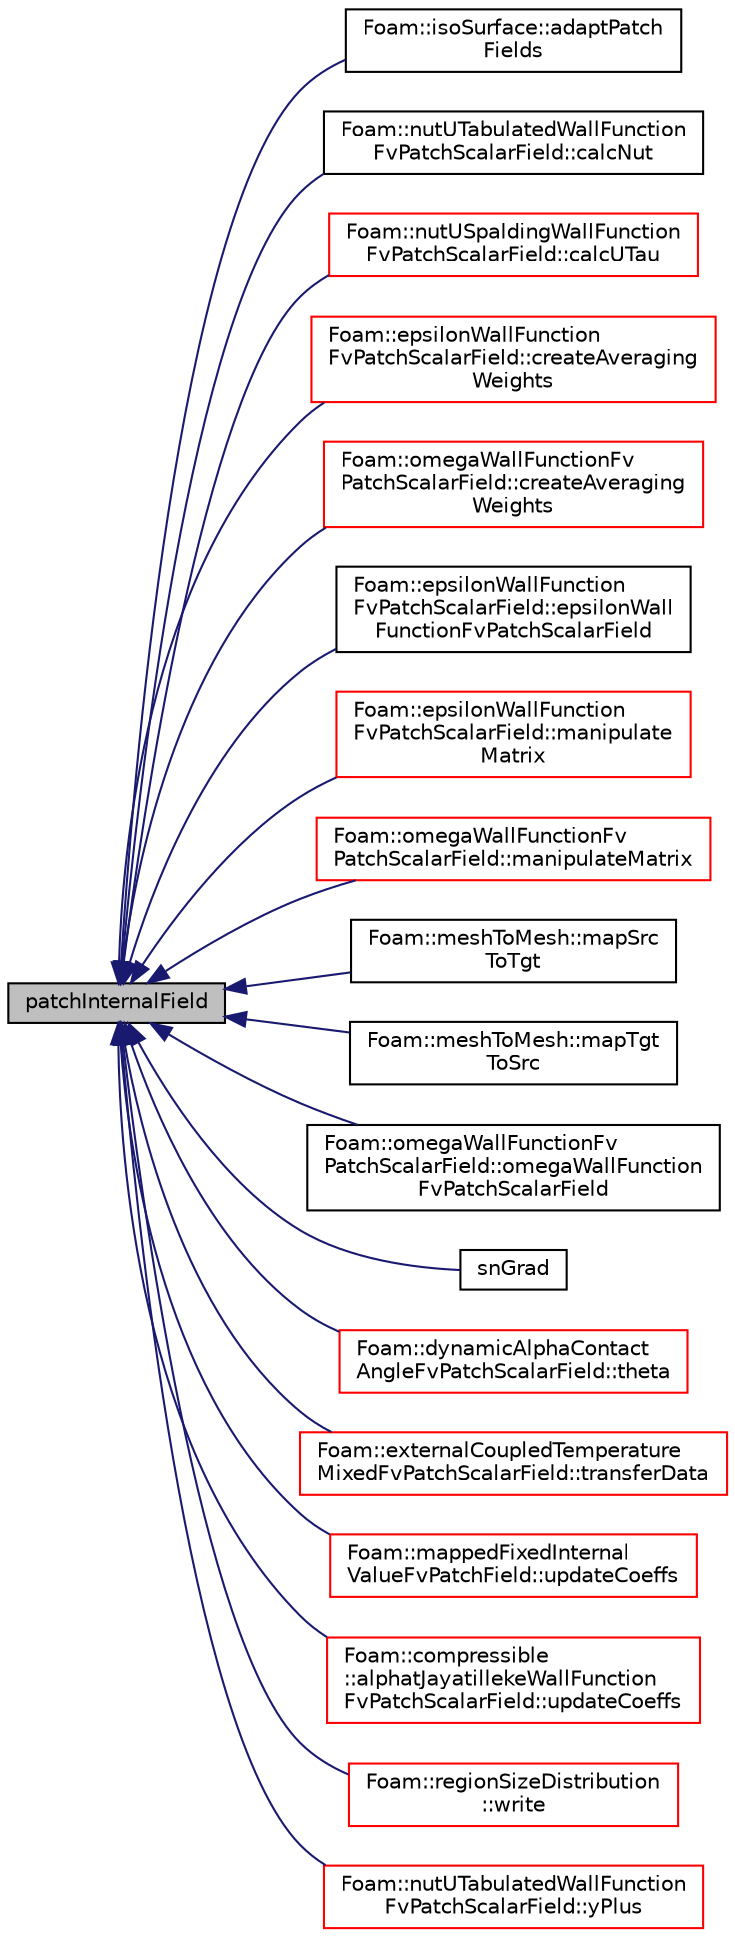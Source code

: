 digraph "patchInternalField"
{
  bgcolor="transparent";
  edge [fontname="Helvetica",fontsize="10",labelfontname="Helvetica",labelfontsize="10"];
  node [fontname="Helvetica",fontsize="10",shape=record];
  rankdir="LR";
  Node1 [label="patchInternalField",height=0.2,width=0.4,color="black", fillcolor="grey75", style="filled", fontcolor="black"];
  Node1 -> Node2 [dir="back",color="midnightblue",fontsize="10",style="solid",fontname="Helvetica"];
  Node2 [label="Foam::isoSurface::adaptPatch\lFields",height=0.2,width=0.4,color="black",URL="$a01194.html#a1489667dbcf4e85d9403cb3abf9e332f"];
  Node1 -> Node3 [dir="back",color="midnightblue",fontsize="10",style="solid",fontname="Helvetica"];
  Node3 [label="Foam::nutUTabulatedWallFunction\lFvPatchScalarField::calcNut",height=0.2,width=0.4,color="black",URL="$a01688.html#a3d7b33c5eb572bc4684ad4c690a762b8",tooltip="Calculate the turbulence viscosity. "];
  Node1 -> Node4 [dir="back",color="midnightblue",fontsize="10",style="solid",fontname="Helvetica"];
  Node4 [label="Foam::nutUSpaldingWallFunction\lFvPatchScalarField::calcUTau",height=0.2,width=0.4,color="red",URL="$a01687.html#a1531610b3f6b7efe703bfbecd07f0b66",tooltip="Calculate the friction velocity. "];
  Node1 -> Node5 [dir="back",color="midnightblue",fontsize="10",style="solid",fontname="Helvetica"];
  Node5 [label="Foam::epsilonWallFunction\lFvPatchScalarField::createAveraging\lWeights",height=0.2,width=0.4,color="red",URL="$a00663.html#a7e3f26a2eb2d1d475fca3c80c5fa26f0",tooltip="Create the averaging weights for cells which are bounded by. "];
  Node1 -> Node6 [dir="back",color="midnightblue",fontsize="10",style="solid",fontname="Helvetica"];
  Node6 [label="Foam::omegaWallFunctionFv\lPatchScalarField::createAveraging\lWeights",height=0.2,width=0.4,color="red",URL="$a01713.html#a7e3f26a2eb2d1d475fca3c80c5fa26f0",tooltip="Create the averaging weights for cells which are bounded by. "];
  Node1 -> Node7 [dir="back",color="midnightblue",fontsize="10",style="solid",fontname="Helvetica"];
  Node7 [label="Foam::epsilonWallFunction\lFvPatchScalarField::epsilonWall\lFunctionFvPatchScalarField",height=0.2,width=0.4,color="black",URL="$a00663.html#a82aded9843475070853e25b4d3109872",tooltip="Construct from patch, internal field and dictionary. "];
  Node1 -> Node8 [dir="back",color="midnightblue",fontsize="10",style="solid",fontname="Helvetica"];
  Node8 [label="Foam::epsilonWallFunction\lFvPatchScalarField::manipulate\lMatrix",height=0.2,width=0.4,color="red",URL="$a00663.html#a3f0cafc1e1afd9a71ada8385e3fa343a",tooltip="Manipulate matrix. "];
  Node1 -> Node9 [dir="back",color="midnightblue",fontsize="10",style="solid",fontname="Helvetica"];
  Node9 [label="Foam::omegaWallFunctionFv\lPatchScalarField::manipulateMatrix",height=0.2,width=0.4,color="red",URL="$a01713.html#a3f0cafc1e1afd9a71ada8385e3fa343a",tooltip="Manipulate matrix. "];
  Node1 -> Node10 [dir="back",color="midnightblue",fontsize="10",style="solid",fontname="Helvetica"];
  Node10 [label="Foam::meshToMesh::mapSrc\lToTgt",height=0.2,width=0.4,color="black",URL="$a01478.html#a209d383ec33cb0f7c966bae4335c75a7",tooltip="Interpolate a field with a defined operation. Values. "];
  Node1 -> Node11 [dir="back",color="midnightblue",fontsize="10",style="solid",fontname="Helvetica"];
  Node11 [label="Foam::meshToMesh::mapTgt\lToSrc",height=0.2,width=0.4,color="black",URL="$a01478.html#a2a50eac6d54e46cb19505a4f41de2e0b",tooltip="Interpolate a field with a defined operation. Values. "];
  Node1 -> Node12 [dir="back",color="midnightblue",fontsize="10",style="solid",fontname="Helvetica"];
  Node12 [label="Foam::omegaWallFunctionFv\lPatchScalarField::omegaWallFunction\lFvPatchScalarField",height=0.2,width=0.4,color="black",URL="$a01713.html#ada7b2c53a2f3c6a4823b40ca462403eb",tooltip="Construct from patch, internal field and dictionary. "];
  Node1 -> Node13 [dir="back",color="midnightblue",fontsize="10",style="solid",fontname="Helvetica"];
  Node13 [label="snGrad",height=0.2,width=0.4,color="black",URL="$a00889.html#afb728eba4c2ddbac5589247f455b541d",tooltip="Return patch-normal gradient for coupled-patches. "];
  Node1 -> Node14 [dir="back",color="midnightblue",fontsize="10",style="solid",fontname="Helvetica"];
  Node14 [label="Foam::dynamicAlphaContact\lAngleFvPatchScalarField::theta",height=0.2,width=0.4,color="red",URL="$a00595.html#ad6f790c5de1521e77c477ad3794ee1b6",tooltip="Evaluate and return dynamic contact-angle. "];
  Node1 -> Node15 [dir="back",color="midnightblue",fontsize="10",style="solid",fontname="Helvetica"];
  Node15 [label="Foam::externalCoupledTemperature\lMixedFvPatchScalarField::transferData",height=0.2,width=0.4,color="red",URL="$a00708.html#a0b1b3cb36932ce3499b0f68b6172d183",tooltip="Transfer data for external source. "];
  Node1 -> Node16 [dir="back",color="midnightblue",fontsize="10",style="solid",fontname="Helvetica"];
  Node16 [label="Foam::mappedFixedInternal\lValueFvPatchField::updateCoeffs",height=0.2,width=0.4,color="red",URL="$a01419.html#a7e24eafac629d3733181cd942d4c902f",tooltip="Update the coefficients associated with the patch field. "];
  Node1 -> Node17 [dir="back",color="midnightblue",fontsize="10",style="solid",fontname="Helvetica"];
  Node17 [label="Foam::compressible\l::alphatJayatillekeWallFunction\lFvPatchScalarField::updateCoeffs",height=0.2,width=0.4,color="red",URL="$a00042.html#a7e24eafac629d3733181cd942d4c902f",tooltip="Update the coefficients associated with the patch field. "];
  Node1 -> Node18 [dir="back",color="midnightblue",fontsize="10",style="solid",fontname="Helvetica"];
  Node18 [label="Foam::regionSizeDistribution\l::write",height=0.2,width=0.4,color="red",URL="$a02148.html#aac759501cf6c7895a70eecbef0226ae1",tooltip="Calculate the regionSizeDistribution and write. "];
  Node1 -> Node19 [dir="back",color="midnightblue",fontsize="10",style="solid",fontname="Helvetica"];
  Node19 [label="Foam::nutUTabulatedWallFunction\lFvPatchScalarField::yPlus",height=0.2,width=0.4,color="red",URL="$a01688.html#af22569bc92132fb30885ef7f6ec81873",tooltip="Calculate and return the yPlus at the boundary. "];
}
